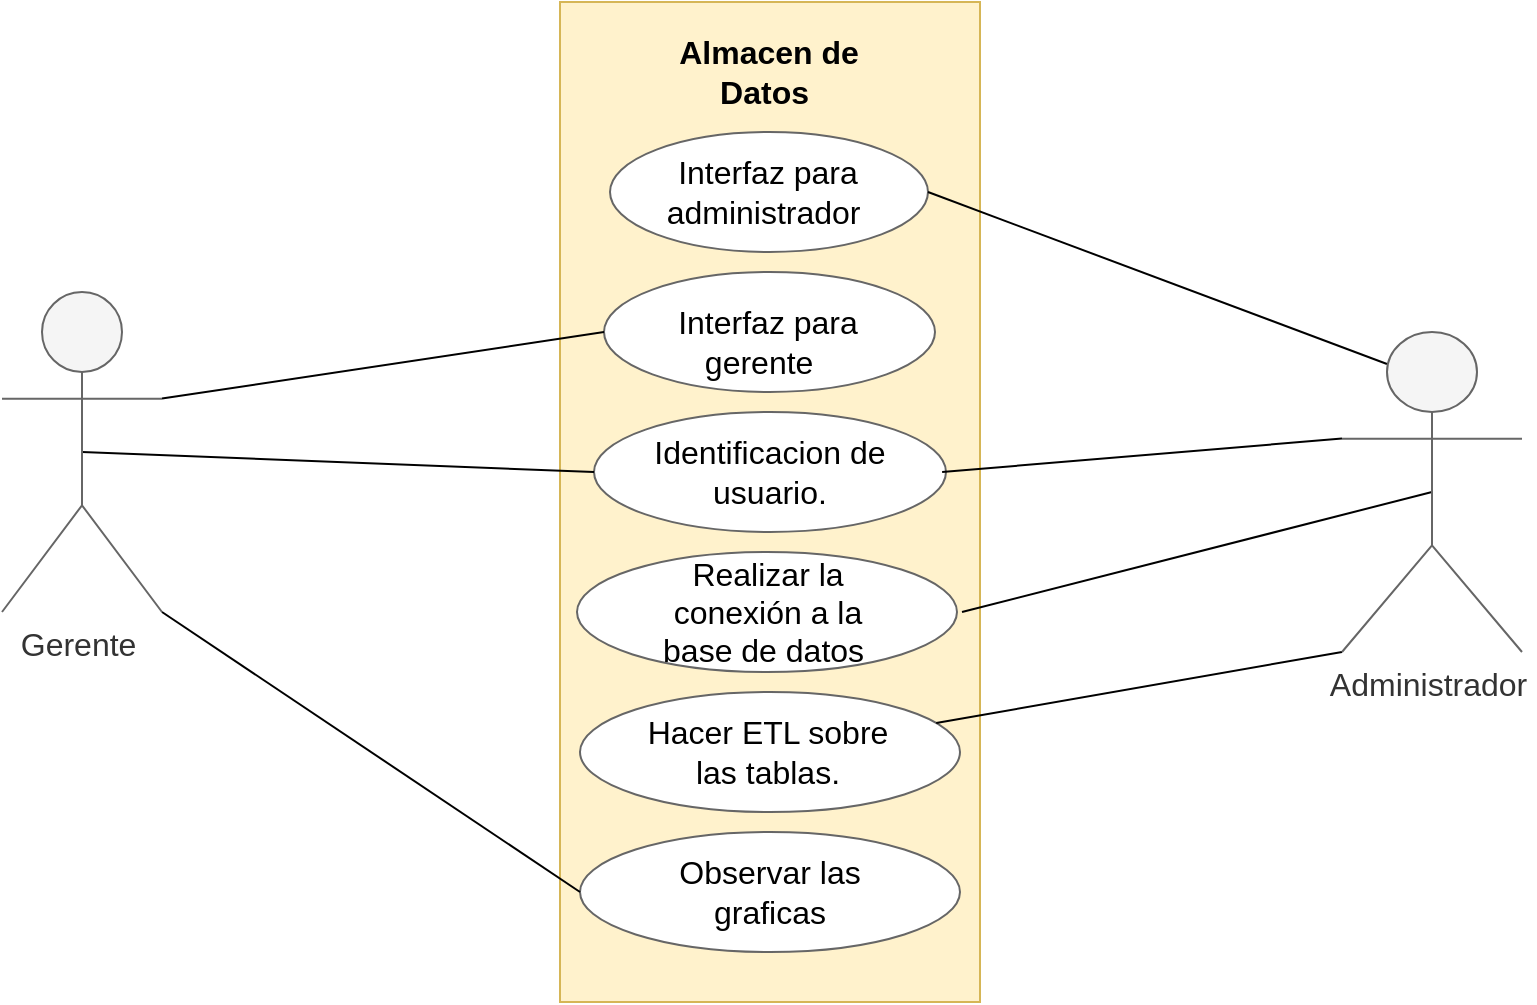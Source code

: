 <mxfile version="20.5.1" type="github">
  <diagram id="SpNy2qfJb1yPrVg7HE4s" name="Página-1">
    <mxGraphModel dx="1155" dy="653" grid="1" gridSize="10" guides="1" tooltips="1" connect="1" arrows="1" fold="1" page="1" pageScale="1" pageWidth="827" pageHeight="1169" math="0" shadow="0">
      <root>
        <mxCell id="0" />
        <mxCell id="1" parent="0" />
        <mxCell id="x6Om3b0JzxSZLcedC855-10" value="" style="rounded=0;whiteSpace=wrap;html=1;strokeColor=#d6b656;rotation=90;fillColor=#fff2cc;" vertex="1" parent="1">
          <mxGeometry x="164" y="270" width="500" height="210" as="geometry" />
        </mxCell>
        <mxCell id="x6Om3b0JzxSZLcedC855-11" value="&lt;b style=&quot;font-size: 16px;&quot;&gt;Almacen de Datos&amp;nbsp;&lt;/b&gt;" style="text;html=1;strokeColor=none;fillColor=none;align=center;verticalAlign=middle;whiteSpace=wrap;rounded=0;fontFamily=Helvetica;fontSize=16;" vertex="1" parent="1">
          <mxGeometry x="364" y="140" width="99" height="40" as="geometry" />
        </mxCell>
        <mxCell id="x6Om3b0JzxSZLcedC855-12" value="" style="ellipse;whiteSpace=wrap;html=1;strokeColor=#666666;fontFamily=Helvetica;fontSize=16;" vertex="1" parent="1">
          <mxGeometry x="334" y="190" width="159" height="60" as="geometry" />
        </mxCell>
        <mxCell id="x6Om3b0JzxSZLcedC855-13" value="Interfaz para administrador&amp;nbsp;" style="text;html=1;strokeColor=none;fillColor=none;align=center;verticalAlign=middle;whiteSpace=wrap;rounded=0;fontFamily=Helvetica;fontSize=16;" vertex="1" parent="1">
          <mxGeometry x="350" y="205" width="126" height="30" as="geometry" />
        </mxCell>
        <mxCell id="x6Om3b0JzxSZLcedC855-14" value="&lt;span style=&quot;color: rgba(0, 0, 0, 0); font-family: monospace; font-size: 0px; text-align: start;&quot;&gt;%3CmxGraphModel%3E%3Croot%3E%3CmxCell%20id%3D%220%22%2F%3E%3CmxCell%20id%3D%221%22%20parent%3D%220%22%2F%3E%3CmxCell%20id%3D%222%22%20value%3D%22Interfaz%20para%20administrador%26amp%3Bnbsp%3B%22%20style%3D%22text%3Bhtml%3D1%3BstrokeColor%3Dnone%3BfillColor%3Dnone%3Balign%3Dcenter%3BverticalAlign%3Dmiddle%3BwhiteSpace%3Dwrap%3Brounded%3D0%3BfontFamily%3DHelvetica%3BfontSize%3D16%3B%22%20vertex%3D%221%22%20parent%3D%221%22%3E%3CmxGeometry%20x%3D%22350%22%20y%3D%22205%22%20width%3D%22126%22%20height%3D%2230%22%20as%3D%22geometry%22%2F%3E%3C%2FmxCell%3E%3C%2Froot%3E%3C%2FmxGraphModel%3E&lt;/span&gt;" style="ellipse;whiteSpace=wrap;html=1;strokeColor=#666666;fontFamily=Helvetica;fontSize=16;" vertex="1" parent="1">
          <mxGeometry x="331" y="260" width="165.5" height="60" as="geometry" />
        </mxCell>
        <mxCell id="x6Om3b0JzxSZLcedC855-15" value="Interfaz para gerente&amp;nbsp;&amp;nbsp;" style="text;html=1;strokeColor=none;fillColor=none;align=center;verticalAlign=middle;whiteSpace=wrap;rounded=0;fontFamily=Helvetica;fontSize=16;" vertex="1" parent="1">
          <mxGeometry x="350" y="280" width="126" height="30" as="geometry" />
        </mxCell>
        <mxCell id="x6Om3b0JzxSZLcedC855-16" value="&lt;span style=&quot;color: rgba(0, 0, 0, 0); font-family: monospace; font-size: 0px; text-align: start;&quot;&gt;sfsf&lt;/span&gt;" style="ellipse;whiteSpace=wrap;html=1;strokeColor=#666666;fontFamily=Helvetica;fontSize=16;" vertex="1" parent="1">
          <mxGeometry x="326" y="330" width="176" height="60" as="geometry" />
        </mxCell>
        <mxCell id="x6Om3b0JzxSZLcedC855-17" value="Identificacion de usuario." style="text;html=1;strokeColor=none;fillColor=none;align=center;verticalAlign=middle;whiteSpace=wrap;rounded=0;fontFamily=Helvetica;fontSize=16;" vertex="1" parent="1">
          <mxGeometry x="350.75" y="345" width="126" height="30" as="geometry" />
        </mxCell>
        <mxCell id="x6Om3b0JzxSZLcedC855-18" value="&lt;span style=&quot;color: rgba(0, 0, 0, 0); font-family: monospace; font-size: 0px; text-align: start;&quot;&gt;sfsf&lt;/span&gt;" style="ellipse;whiteSpace=wrap;html=1;strokeColor=#666666;fontFamily=Helvetica;fontSize=16;" vertex="1" parent="1">
          <mxGeometry x="317.5" y="400" width="190" height="60" as="geometry" />
        </mxCell>
        <mxCell id="x6Om3b0JzxSZLcedC855-19" value="Realizar la conexión a la base de datos&amp;nbsp;" style="text;html=1;strokeColor=none;fillColor=none;align=center;verticalAlign=middle;whiteSpace=wrap;rounded=0;fontFamily=Helvetica;fontSize=16;" vertex="1" parent="1">
          <mxGeometry x="349.5" y="415" width="126" height="30" as="geometry" />
        </mxCell>
        <mxCell id="x6Om3b0JzxSZLcedC855-20" value="&lt;span style=&quot;color: rgba(0, 0, 0, 0); font-family: monospace; font-size: 0px; text-align: start;&quot;&gt;sfsf&lt;/span&gt;" style="ellipse;whiteSpace=wrap;html=1;strokeColor=#666666;fontFamily=Helvetica;fontSize=16;" vertex="1" parent="1">
          <mxGeometry x="319" y="470" width="190" height="60" as="geometry" />
        </mxCell>
        <mxCell id="x6Om3b0JzxSZLcedC855-21" value="Hacer ETL sobre las tablas." style="text;html=1;strokeColor=none;fillColor=none;align=center;verticalAlign=middle;whiteSpace=wrap;rounded=0;fontFamily=Helvetica;fontSize=16;" vertex="1" parent="1">
          <mxGeometry x="350" y="485" width="126" height="30" as="geometry" />
        </mxCell>
        <mxCell id="x6Om3b0JzxSZLcedC855-23" value="&lt;span style=&quot;color: rgba(0, 0, 0, 0); font-family: monospace; font-size: 0px; text-align: start;&quot;&gt;sfsf&lt;/span&gt;" style="ellipse;whiteSpace=wrap;html=1;strokeColor=#666666;fontFamily=Helvetica;fontSize=16;" vertex="1" parent="1">
          <mxGeometry x="319" y="540" width="190" height="60" as="geometry" />
        </mxCell>
        <mxCell id="x6Om3b0JzxSZLcedC855-24" value="Observar las graficas" style="text;html=1;strokeColor=none;fillColor=none;align=center;verticalAlign=middle;whiteSpace=wrap;rounded=0;fontFamily=Helvetica;fontSize=16;" vertex="1" parent="1">
          <mxGeometry x="351" y="555" width="126" height="30" as="geometry" />
        </mxCell>
        <mxCell id="x6Om3b0JzxSZLcedC855-26" value="" style="endArrow=none;html=1;rounded=0;fontFamily=Helvetica;fontSize=16;exitX=1;exitY=0.5;exitDx=0;exitDy=0;entryX=0.25;entryY=0.1;entryDx=0;entryDy=0;entryPerimeter=0;" edge="1" parent="1" source="x6Om3b0JzxSZLcedC855-12" target="x6Om3b0JzxSZLcedC855-35">
          <mxGeometry width="50" height="50" relative="1" as="geometry">
            <mxPoint x="502" y="220" as="sourcePoint" />
            <mxPoint x="692" y="310" as="targetPoint" />
          </mxGeometry>
        </mxCell>
        <mxCell id="x6Om3b0JzxSZLcedC855-28" value="" style="endArrow=none;html=1;rounded=0;fontFamily=Helvetica;fontSize=16;exitX=0.989;exitY=0.5;exitDx=0;exitDy=0;exitPerimeter=0;entryX=0;entryY=0.333;entryDx=0;entryDy=0;entryPerimeter=0;" edge="1" parent="1" source="x6Om3b0JzxSZLcedC855-16" target="x6Om3b0JzxSZLcedC855-35">
          <mxGeometry width="50" height="50" relative="1" as="geometry">
            <mxPoint x="510" y="360" as="sourcePoint" />
            <mxPoint x="690" y="350" as="targetPoint" />
          </mxGeometry>
        </mxCell>
        <mxCell id="x6Om3b0JzxSZLcedC855-29" value="" style="endArrow=none;html=1;rounded=0;fontFamily=Helvetica;fontSize=16;entryX=0.5;entryY=0.5;entryDx=0;entryDy=0;entryPerimeter=0;" edge="1" parent="1" target="x6Om3b0JzxSZLcedC855-35">
          <mxGeometry width="50" height="50" relative="1" as="geometry">
            <mxPoint x="510" y="430" as="sourcePoint" />
            <mxPoint x="690" y="390" as="targetPoint" />
          </mxGeometry>
        </mxCell>
        <mxCell id="x6Om3b0JzxSZLcedC855-30" value="" style="endArrow=none;html=1;rounded=0;fontFamily=Helvetica;fontSize=16;entryX=0;entryY=1;entryDx=0;entryDy=0;entryPerimeter=0;" edge="1" parent="1" source="x6Om3b0JzxSZLcedC855-20" target="x6Om3b0JzxSZLcedC855-35">
          <mxGeometry width="50" height="50" relative="1" as="geometry">
            <mxPoint x="510" y="500" as="sourcePoint" />
            <mxPoint x="690" y="430" as="targetPoint" />
          </mxGeometry>
        </mxCell>
        <mxCell id="x6Om3b0JzxSZLcedC855-31" value="" style="endArrow=none;html=1;rounded=0;fontFamily=Helvetica;fontSize=16;exitX=1;exitY=0.333;exitDx=0;exitDy=0;exitPerimeter=0;entryX=0;entryY=0.5;entryDx=0;entryDy=0;" edge="1" parent="1" source="x6Om3b0JzxSZLcedC855-34" target="x6Om3b0JzxSZLcedC855-14">
          <mxGeometry width="50" height="50" relative="1" as="geometry">
            <mxPoint x="130" y="320" as="sourcePoint" />
            <mxPoint x="320" y="290" as="targetPoint" />
          </mxGeometry>
        </mxCell>
        <mxCell id="x6Om3b0JzxSZLcedC855-32" value="" style="endArrow=none;html=1;rounded=0;fontFamily=Helvetica;fontSize=16;exitX=0.5;exitY=0.5;exitDx=0;exitDy=0;exitPerimeter=0;entryX=0;entryY=0.5;entryDx=0;entryDy=0;" edge="1" parent="1" source="x6Om3b0JzxSZLcedC855-34" target="x6Om3b0JzxSZLcedC855-16">
          <mxGeometry width="50" height="50" relative="1" as="geometry">
            <mxPoint x="130" y="350" as="sourcePoint" />
            <mxPoint x="317.5" y="360" as="targetPoint" />
          </mxGeometry>
        </mxCell>
        <mxCell id="x6Om3b0JzxSZLcedC855-34" value="Gerente&amp;nbsp;" style="shape=umlActor;verticalLabelPosition=bottom;verticalAlign=top;html=1;outlineConnect=0;strokeColor=#666666;fontFamily=Helvetica;fontSize=16;fillColor=#f5f5f5;fontColor=#333333;" vertex="1" parent="1">
          <mxGeometry x="30" y="270" width="80" height="160" as="geometry" />
        </mxCell>
        <mxCell id="x6Om3b0JzxSZLcedC855-35" value="Administrador&amp;nbsp;" style="shape=umlActor;verticalLabelPosition=bottom;verticalAlign=top;html=1;outlineConnect=0;strokeColor=#666666;fontFamily=Helvetica;fontSize=16;fillColor=#f5f5f5;fontColor=#333333;" vertex="1" parent="1">
          <mxGeometry x="700" y="290" width="90" height="160" as="geometry" />
        </mxCell>
        <mxCell id="x6Om3b0JzxSZLcedC855-36" value="" style="endArrow=none;html=1;rounded=0;fontFamily=Helvetica;fontSize=16;exitX=1;exitY=1;exitDx=0;exitDy=0;exitPerimeter=0;entryX=0;entryY=0.5;entryDx=0;entryDy=0;" edge="1" parent="1" source="x6Om3b0JzxSZLcedC855-34" target="x6Om3b0JzxSZLcedC855-23">
          <mxGeometry width="50" height="50" relative="1" as="geometry">
            <mxPoint x="63" y="565" as="sourcePoint" />
            <mxPoint x="319" y="575" as="targetPoint" />
          </mxGeometry>
        </mxCell>
      </root>
    </mxGraphModel>
  </diagram>
</mxfile>
